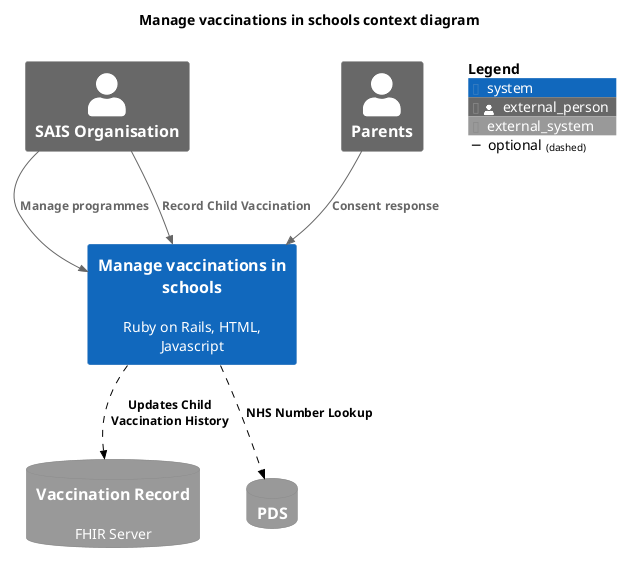 @startuml

!include <C4/C4_Context.puml>

LAYOUT_TOP_DOWN()

title "Manage vaccinations in schools context diagram"

Person_Ext(sais, "SAIS Organisation")
Person_Ext(parents, "Parents")

System(manage, "Manage vaccinations in schools", "Ruby on Rails, HTML, Javascript")

SystemDb_Ext(vaccineRecord, "Vaccination Record", "FHIR Server")
SystemDb_Ext(pds, "PDS", "")

AddRelTag("optional", $textColor="black", $lineColor="black", $lineStyle="dashed")

Rel(sais, manage, "Manage programmes")
Rel(sais, manage, "Record Child Vaccination")
Rel(parents, manage, "Consent response")
Rel(manage, vaccineRecord, "Updates Child Vaccination History", $tags="optional")
Rel(manage, pds, "NHS Number Lookup", $tags="optional")

SHOW_FLOATING_LEGEND()

@enduml
